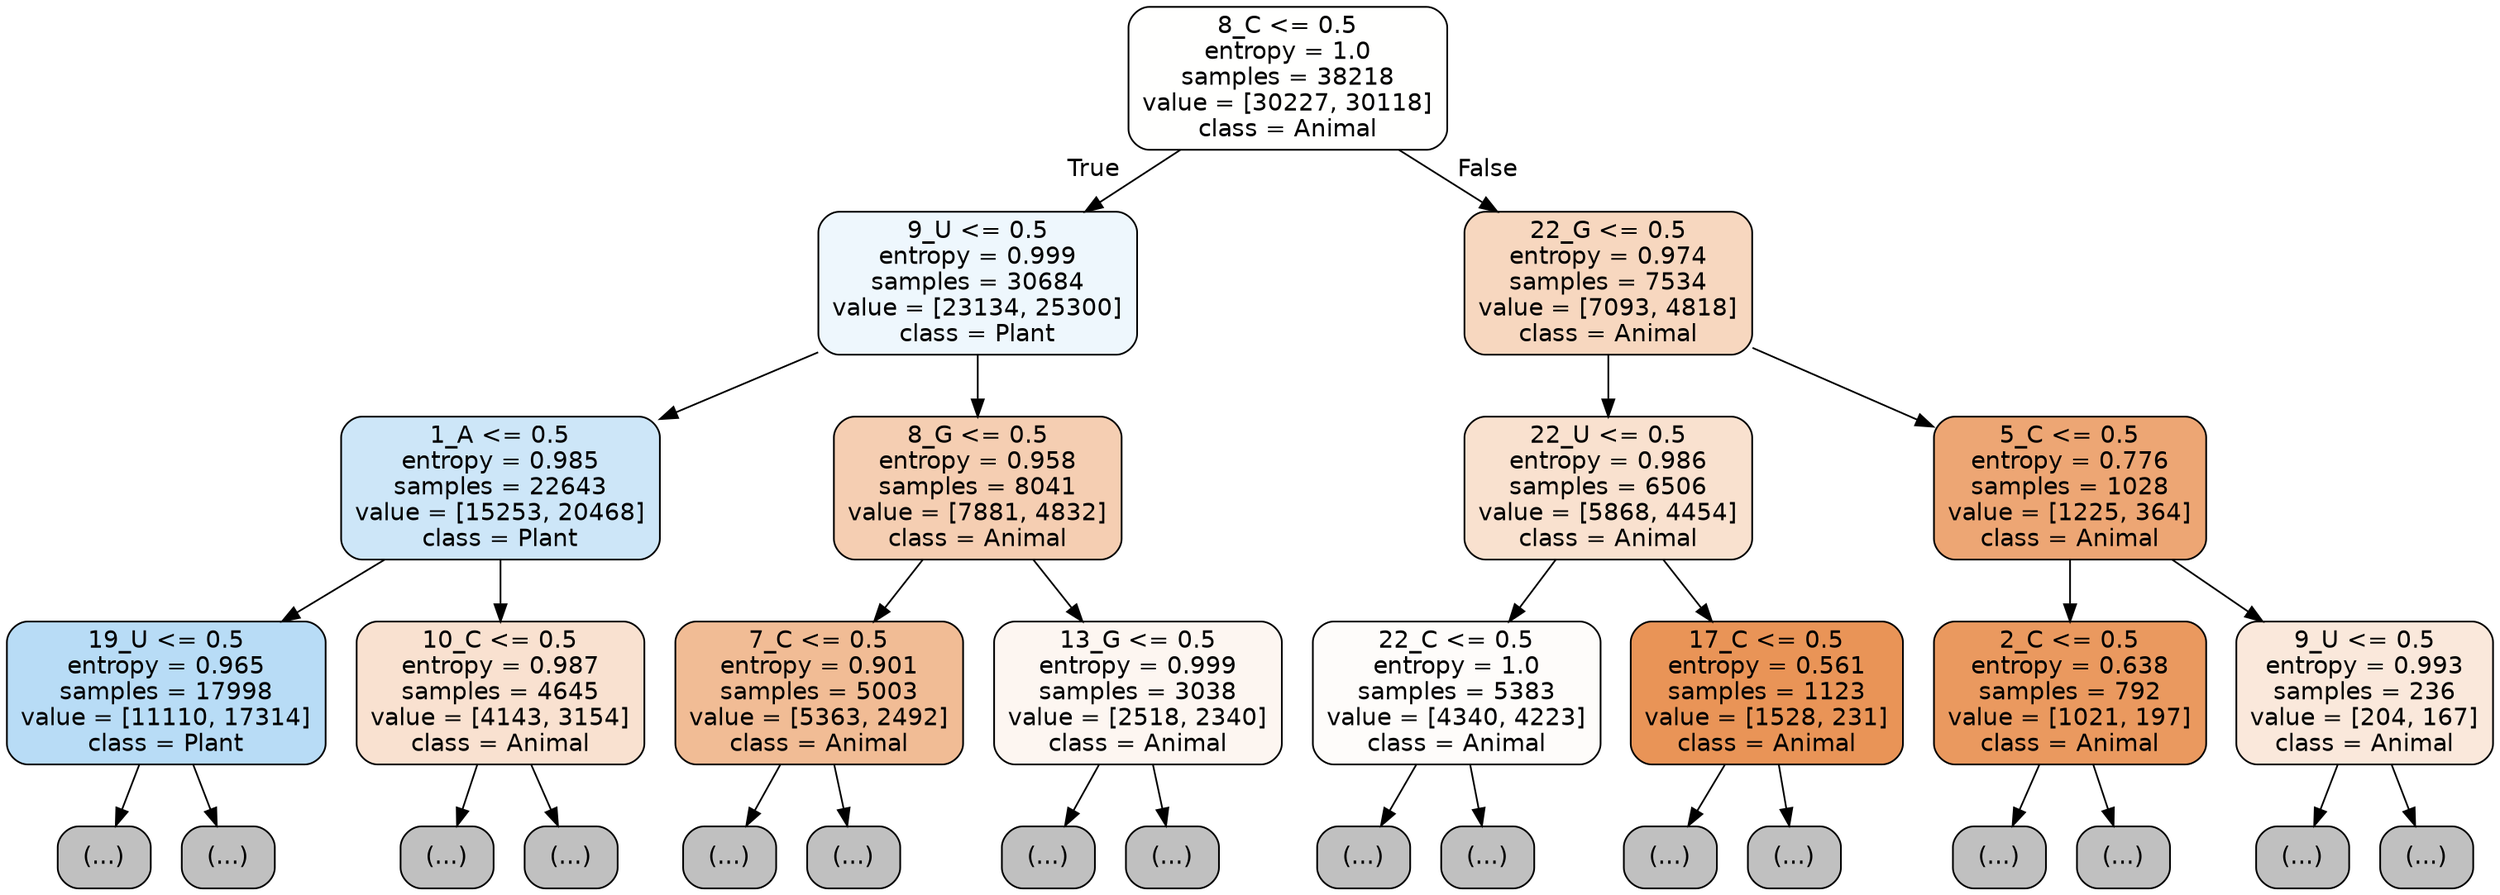 digraph Tree {
node [shape=box, style="filled, rounded", color="black", fontname="helvetica"] ;
edge [fontname="helvetica"] ;
0 [label="8_C <= 0.5\nentropy = 1.0\nsamples = 38218\nvalue = [30227, 30118]\nclass = Animal", fillcolor="#fffffe"] ;
1 [label="9_U <= 0.5\nentropy = 0.999\nsamples = 30684\nvalue = [23134, 25300]\nclass = Plant", fillcolor="#eef7fd"] ;
0 -> 1 [labeldistance=2.5, labelangle=45, headlabel="True"] ;
2 [label="1_A <= 0.5\nentropy = 0.985\nsamples = 22643\nvalue = [15253, 20468]\nclass = Plant", fillcolor="#cde6f8"] ;
1 -> 2 ;
3 [label="19_U <= 0.5\nentropy = 0.965\nsamples = 17998\nvalue = [11110, 17314]\nclass = Plant", fillcolor="#b8dcf6"] ;
2 -> 3 ;
4 [label="(...)", fillcolor="#C0C0C0"] ;
3 -> 4 ;
5401 [label="(...)", fillcolor="#C0C0C0"] ;
3 -> 5401 ;
7376 [label="10_C <= 0.5\nentropy = 0.987\nsamples = 4645\nvalue = [4143, 3154]\nclass = Animal", fillcolor="#f9e1d0"] ;
2 -> 7376 ;
7377 [label="(...)", fillcolor="#C0C0C0"] ;
7376 -> 7377 ;
9292 [label="(...)", fillcolor="#C0C0C0"] ;
7376 -> 9292 ;
9719 [label="8_G <= 0.5\nentropy = 0.958\nsamples = 8041\nvalue = [7881, 4832]\nclass = Animal", fillcolor="#f5ceb2"] ;
1 -> 9719 ;
9720 [label="7_C <= 0.5\nentropy = 0.901\nsamples = 5003\nvalue = [5363, 2492]\nclass = Animal", fillcolor="#f1bc95"] ;
9719 -> 9720 ;
9721 [label="(...)", fillcolor="#C0C0C0"] ;
9720 -> 9721 ;
11460 [label="(...)", fillcolor="#C0C0C0"] ;
9720 -> 11460 ;
12037 [label="13_G <= 0.5\nentropy = 0.999\nsamples = 3038\nvalue = [2518, 2340]\nclass = Animal", fillcolor="#fdf6f1"] ;
9719 -> 12037 ;
12038 [label="(...)", fillcolor="#C0C0C0"] ;
12037 -> 12038 ;
12901 [label="(...)", fillcolor="#C0C0C0"] ;
12037 -> 12901 ;
13216 [label="22_G <= 0.5\nentropy = 0.974\nsamples = 7534\nvalue = [7093, 4818]\nclass = Animal", fillcolor="#f7d7bf"] ;
0 -> 13216 [labeldistance=2.5, labelangle=-45, headlabel="False"] ;
13217 [label="22_U <= 0.5\nentropy = 0.986\nsamples = 6506\nvalue = [5868, 4454]\nclass = Animal", fillcolor="#f9e1cf"] ;
13216 -> 13217 ;
13218 [label="22_C <= 0.5\nentropy = 1.0\nsamples = 5383\nvalue = [4340, 4223]\nclass = Animal", fillcolor="#fefcfa"] ;
13217 -> 13218 ;
13219 [label="(...)", fillcolor="#C0C0C0"] ;
13218 -> 13219 ;
15652 [label="(...)", fillcolor="#C0C0C0"] ;
13218 -> 15652 ;
16085 [label="17_C <= 0.5\nentropy = 0.561\nsamples = 1123\nvalue = [1528, 231]\nclass = Animal", fillcolor="#e99457"] ;
13217 -> 16085 ;
16086 [label="(...)", fillcolor="#C0C0C0"] ;
16085 -> 16086 ;
16405 [label="(...)", fillcolor="#C0C0C0"] ;
16085 -> 16405 ;
16474 [label="5_C <= 0.5\nentropy = 0.776\nsamples = 1028\nvalue = [1225, 364]\nclass = Animal", fillcolor="#eda674"] ;
13216 -> 16474 ;
16475 [label="2_C <= 0.5\nentropy = 0.638\nsamples = 792\nvalue = [1021, 197]\nclass = Animal", fillcolor="#ea995f"] ;
16474 -> 16475 ;
16476 [label="(...)", fillcolor="#C0C0C0"] ;
16475 -> 16476 ;
16703 [label="(...)", fillcolor="#C0C0C0"] ;
16475 -> 16703 ;
16794 [label="9_U <= 0.5\nentropy = 0.993\nsamples = 236\nvalue = [204, 167]\nclass = Animal", fillcolor="#fae8db"] ;
16474 -> 16794 ;
16795 [label="(...)", fillcolor="#C0C0C0"] ;
16794 -> 16795 ;
16884 [label="(...)", fillcolor="#C0C0C0"] ;
16794 -> 16884 ;
}